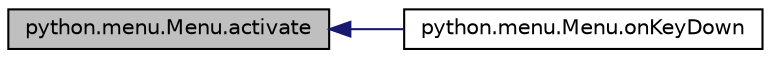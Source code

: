 digraph G
{
  edge [fontname="Helvetica",fontsize="10",labelfontname="Helvetica",labelfontsize="10"];
  node [fontname="Helvetica",fontsize="10",shape=record];
  rankdir="LR";
  Node1 [label="python.menu.Menu.activate",height=0.2,width=0.4,color="black", fillcolor="grey75", style="filled" fontcolor="black"];
  Node1 -> Node2 [dir="back",color="midnightblue",fontsize="10",style="solid",fontname="Helvetica"];
  Node2 [label="python.menu.Menu.onKeyDown",height=0.2,width=0.4,color="black", fillcolor="white", style="filled",URL="$classpython_1_1menu_1_1_menu.html#a9011fd17cc68bdd567efb457c5f6997f"];
}
